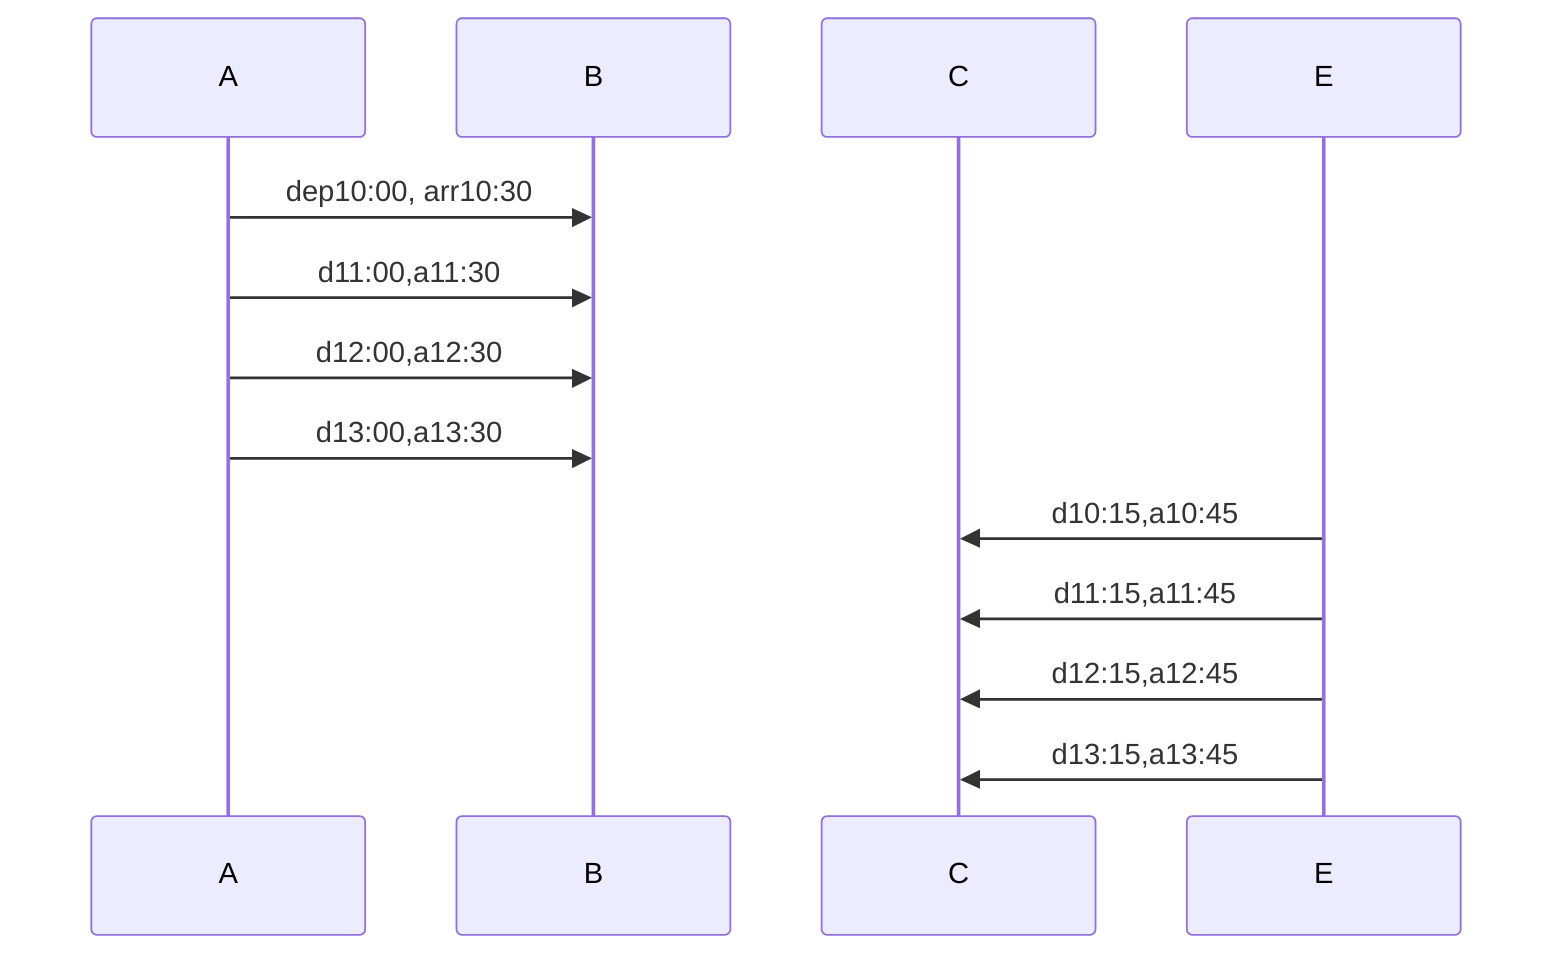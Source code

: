 sequenceDiagram
  participant A
  participant B
  participant C
  participant E

  A->>B: dep10:00, arr10:30
  A->>B: d11:00,a11:30
  A->>B: d12:00,a12:30
  A->>B: d13:00,a13:30

  E->>C: d10:15,a10:45
  E->>C: d11:15,a11:45
  E->>C: d12:15,a12:45
  E->>C: d13:15,a13:45